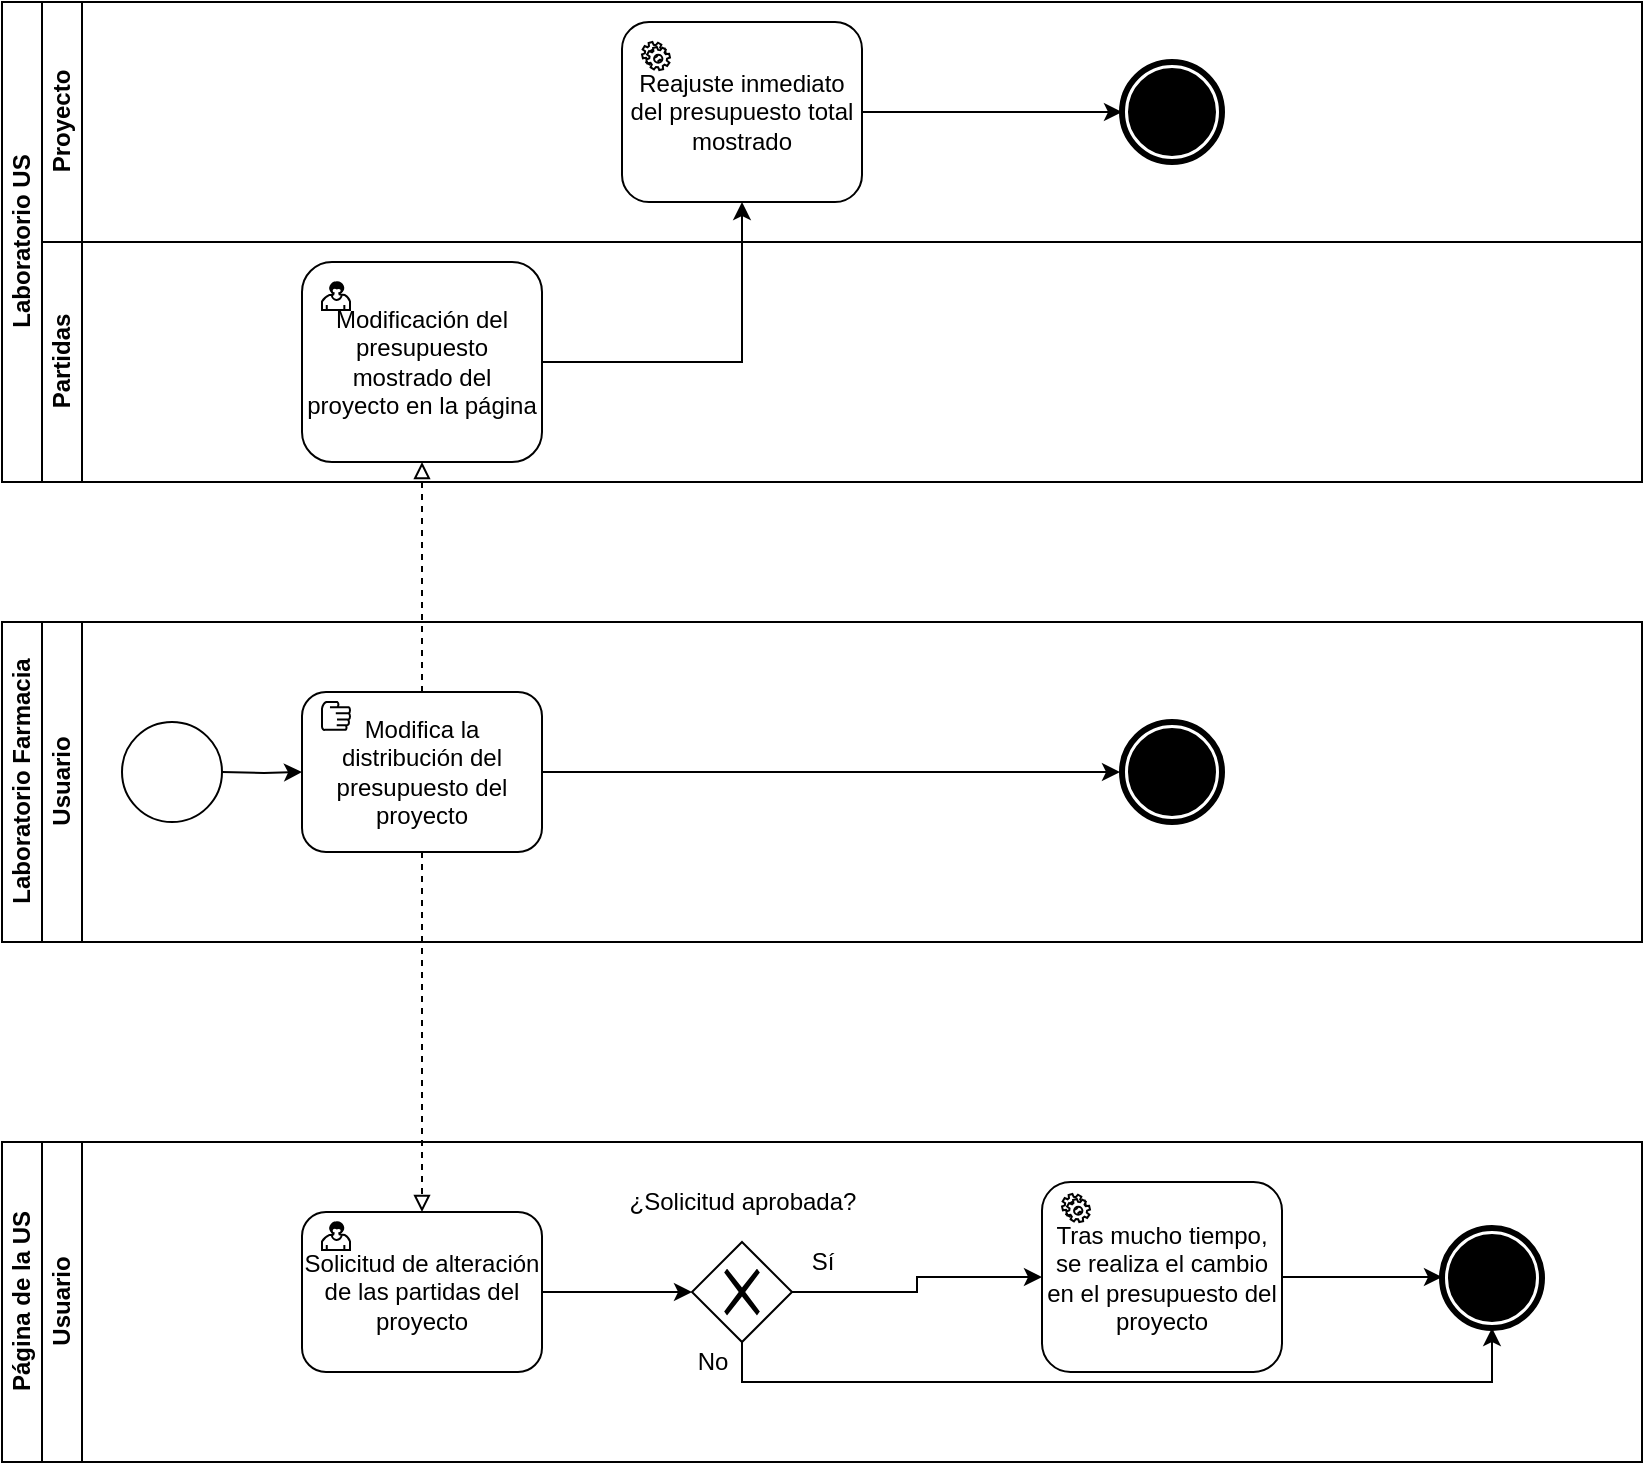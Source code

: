 <mxfile version="13.9.9" type="device"><diagram id="prtHgNgQTEPvFCAcTncT" name="Page-1"><mxGraphModel dx="1129" dy="619" grid="1" gridSize="10" guides="1" tooltips="1" connect="1" arrows="1" fold="1" page="1" pageScale="1" pageWidth="827" pageHeight="1169" math="0" shadow="0"><root><mxCell id="0"/><mxCell id="1" parent="0"/><mxCell id="dNxyNK7c78bLwvsdeMH5-19" value="Laboratorio US" style="swimlane;html=1;childLayout=stackLayout;resizeParent=1;resizeParentMax=0;horizontal=0;startSize=20;horizontalStack=0;" parent="1" vertex="1"><mxGeometry x="120" y="200" width="820" height="240" as="geometry"/></mxCell><mxCell id="dNxyNK7c78bLwvsdeMH5-20" value="Proyecto" style="swimlane;html=1;startSize=20;horizontal=0;" parent="dNxyNK7c78bLwvsdeMH5-19" vertex="1"><mxGeometry x="20" width="800" height="120" as="geometry"/></mxCell><mxCell id="ZoEYF6wlhr2Y97qUQmMQ-42" style="edgeStyle=orthogonalEdgeStyle;rounded=0;orthogonalLoop=1;jettySize=auto;html=1;exitX=1;exitY=0.5;exitDx=0;exitDy=0;entryX=0;entryY=0.5;entryDx=0;entryDy=0;endArrow=classic;endFill=1;" parent="dNxyNK7c78bLwvsdeMH5-20" source="ZoEYF6wlhr2Y97qUQmMQ-38" edge="1"><mxGeometry relative="1" as="geometry"><mxPoint x="540" y="55" as="targetPoint"/></mxGeometry></mxCell><mxCell id="ZoEYF6wlhr2Y97qUQmMQ-38" value="Reajuste inmediato del presupuesto total mostrado" style="shape=ext;rounded=1;html=1;whiteSpace=wrap;" parent="dNxyNK7c78bLwvsdeMH5-20" vertex="1"><mxGeometry x="290" y="10" width="120" height="90" as="geometry"/></mxCell><mxCell id="ZoEYF6wlhr2Y97qUQmMQ-40" value="" style="shape=mxgraph.bpmn.service_task;html=1;outlineConnect=0;" parent="dNxyNK7c78bLwvsdeMH5-20" vertex="1"><mxGeometry x="300" y="20" width="14" height="14" as="geometry"/></mxCell><mxCell id="UahyWmTEdmi24KxHSkN4-4" value="" style="shape=mxgraph.bpmn.shape;html=1;verticalLabelPosition=bottom;labelBackgroundColor=#ffffff;verticalAlign=top;align=center;perimeter=ellipsePerimeter;outlineConnect=0;outline=end;symbol=terminate;" vertex="1" parent="dNxyNK7c78bLwvsdeMH5-20"><mxGeometry x="540" y="30" width="50" height="50" as="geometry"/></mxCell><mxCell id="dNxyNK7c78bLwvsdeMH5-22" value="Partidas" style="swimlane;html=1;startSize=20;horizontal=0;" parent="dNxyNK7c78bLwvsdeMH5-19" vertex="1"><mxGeometry x="20" y="120" width="800" height="120" as="geometry"/></mxCell><mxCell id="ZoEYF6wlhr2Y97qUQmMQ-35" value="Modificación del presupuesto mostrado del proyecto en la página" style="shape=ext;rounded=1;html=1;whiteSpace=wrap;" parent="dNxyNK7c78bLwvsdeMH5-22" vertex="1"><mxGeometry x="130" y="10" width="120" height="100" as="geometry"/></mxCell><mxCell id="ZoEYF6wlhr2Y97qUQmMQ-36" value="" style="shape=mxgraph.bpmn.user_task;html=1;outlineConnect=0;" parent="dNxyNK7c78bLwvsdeMH5-22" vertex="1"><mxGeometry x="140" y="20" width="14" height="14" as="geometry"/></mxCell><mxCell id="ZoEYF6wlhr2Y97qUQmMQ-39" style="edgeStyle=orthogonalEdgeStyle;rounded=0;orthogonalLoop=1;jettySize=auto;html=1;exitX=1;exitY=0.5;exitDx=0;exitDy=0;entryX=0.5;entryY=1;entryDx=0;entryDy=0;endArrow=classic;endFill=1;" parent="dNxyNK7c78bLwvsdeMH5-19" source="ZoEYF6wlhr2Y97qUQmMQ-35" target="ZoEYF6wlhr2Y97qUQmMQ-38" edge="1"><mxGeometry relative="1" as="geometry"/></mxCell><mxCell id="ZoEYF6wlhr2Y97qUQmMQ-1" value="Laboratorio Farmacia" style="swimlane;html=1;childLayout=stackLayout;resizeParent=1;resizeParentMax=0;horizontal=0;startSize=20;horizontalStack=0;" parent="1" vertex="1"><mxGeometry x="120" y="510" width="820" height="160" as="geometry"/></mxCell><mxCell id="ZoEYF6wlhr2Y97qUQmMQ-4" style="edgeStyle=orthogonalEdgeStyle;rounded=0;orthogonalLoop=1;jettySize=auto;html=1;endArrow=classic;endFill=1;" parent="ZoEYF6wlhr2Y97qUQmMQ-1" edge="1"><mxGeometry relative="1" as="geometry"><mxPoint x="300" y="260" as="targetPoint"/></mxGeometry></mxCell><mxCell id="ZoEYF6wlhr2Y97qUQmMQ-5" style="edgeStyle=orthogonalEdgeStyle;rounded=0;orthogonalLoop=1;jettySize=auto;html=1;endArrow=classic;endFill=1;" parent="ZoEYF6wlhr2Y97qUQmMQ-1" edge="1"><mxGeometry relative="1" as="geometry"><Array as="points"><mxPoint x="180" y="340"/><mxPoint x="400" y="340"/></Array><mxPoint x="400" y="310" as="targetPoint"/></mxGeometry></mxCell><mxCell id="ZoEYF6wlhr2Y97qUQmMQ-6" value="Usuario" style="swimlane;html=1;startSize=20;horizontal=0;" parent="ZoEYF6wlhr2Y97qUQmMQ-1" vertex="1"><mxGeometry x="20" width="800" height="160" as="geometry"/></mxCell><mxCell id="ZoEYF6wlhr2Y97qUQmMQ-24" style="edgeStyle=orthogonalEdgeStyle;rounded=0;orthogonalLoop=1;jettySize=auto;html=1;exitX=1;exitY=0.5;exitDx=0;exitDy=0;entryX=0;entryY=0.5;entryDx=0;entryDy=0;" parent="ZoEYF6wlhr2Y97qUQmMQ-6" target="ZoEYF6wlhr2Y97qUQmMQ-22" edge="1"><mxGeometry relative="1" as="geometry"><mxPoint x="90" y="75" as="sourcePoint"/></mxGeometry></mxCell><mxCell id="ZoEYF6wlhr2Y97qUQmMQ-44" style="edgeStyle=orthogonalEdgeStyle;rounded=0;orthogonalLoop=1;jettySize=auto;html=1;exitX=1;exitY=0.5;exitDx=0;exitDy=0;entryX=0;entryY=0.5;entryDx=0;entryDy=0;endArrow=classic;endFill=1;" parent="ZoEYF6wlhr2Y97qUQmMQ-6" source="ZoEYF6wlhr2Y97qUQmMQ-22" edge="1"><mxGeometry relative="1" as="geometry"><mxPoint x="539.0" y="75" as="targetPoint"/></mxGeometry></mxCell><mxCell id="ZoEYF6wlhr2Y97qUQmMQ-22" value="Modifica la distribución del presupuesto del proyecto" style="shape=ext;rounded=1;html=1;whiteSpace=wrap;" parent="ZoEYF6wlhr2Y97qUQmMQ-6" vertex="1"><mxGeometry x="130" y="35" width="120" height="80" as="geometry"/></mxCell><mxCell id="ZoEYF6wlhr2Y97qUQmMQ-23" value="" style="shape=mxgraph.bpmn.manual_task;html=1;outlineConnect=0;" parent="ZoEYF6wlhr2Y97qUQmMQ-6" vertex="1"><mxGeometry x="140" y="40" width="14" height="14" as="geometry"/></mxCell><mxCell id="UahyWmTEdmi24KxHSkN4-1" value="" style="shape=mxgraph.bpmn.shape;html=1;verticalLabelPosition=bottom;labelBackgroundColor=#ffffff;verticalAlign=top;align=center;perimeter=ellipsePerimeter;outlineConnect=0;outline=standard;symbol=general;" vertex="1" parent="ZoEYF6wlhr2Y97qUQmMQ-6"><mxGeometry x="40" y="50" width="50" height="50" as="geometry"/></mxCell><mxCell id="UahyWmTEdmi24KxHSkN4-2" value="" style="shape=mxgraph.bpmn.shape;html=1;verticalLabelPosition=bottom;labelBackgroundColor=#ffffff;verticalAlign=top;align=center;perimeter=ellipsePerimeter;outlineConnect=0;outline=end;symbol=terminate;" vertex="1" parent="ZoEYF6wlhr2Y97qUQmMQ-6"><mxGeometry x="540" y="50" width="50" height="50" as="geometry"/></mxCell><mxCell id="ZoEYF6wlhr2Y97qUQmMQ-37" style="edgeStyle=orthogonalEdgeStyle;rounded=0;orthogonalLoop=1;jettySize=auto;html=1;exitX=0.5;exitY=0;exitDx=0;exitDy=0;entryX=0.5;entryY=1;entryDx=0;entryDy=0;dashed=1;endArrow=block;endFill=0;" parent="1" source="ZoEYF6wlhr2Y97qUQmMQ-22" target="ZoEYF6wlhr2Y97qUQmMQ-35" edge="1"><mxGeometry relative="1" as="geometry"/></mxCell><mxCell id="ZoEYF6wlhr2Y97qUQmMQ-45" value="Página de la US" style="swimlane;html=1;childLayout=stackLayout;resizeParent=1;resizeParentMax=0;horizontal=0;startSize=20;horizontalStack=0;" parent="1" vertex="1"><mxGeometry x="120" y="770" width="820" height="160" as="geometry"/></mxCell><mxCell id="ZoEYF6wlhr2Y97qUQmMQ-46" style="edgeStyle=orthogonalEdgeStyle;rounded=0;orthogonalLoop=1;jettySize=auto;html=1;endArrow=classic;endFill=1;" parent="ZoEYF6wlhr2Y97qUQmMQ-45" edge="1"><mxGeometry relative="1" as="geometry"><mxPoint x="300" y="260" as="targetPoint"/></mxGeometry></mxCell><mxCell id="ZoEYF6wlhr2Y97qUQmMQ-47" style="edgeStyle=orthogonalEdgeStyle;rounded=0;orthogonalLoop=1;jettySize=auto;html=1;endArrow=classic;endFill=1;" parent="ZoEYF6wlhr2Y97qUQmMQ-45" edge="1"><mxGeometry relative="1" as="geometry"><Array as="points"><mxPoint x="180" y="340"/><mxPoint x="400" y="340"/></Array><mxPoint x="400" y="310" as="targetPoint"/></mxGeometry></mxCell><mxCell id="ZoEYF6wlhr2Y97qUQmMQ-48" value="Usuario" style="swimlane;html=1;startSize=20;horizontal=0;" parent="ZoEYF6wlhr2Y97qUQmMQ-45" vertex="1"><mxGeometry x="20" width="800" height="160" as="geometry"/></mxCell><mxCell id="ZoEYF6wlhr2Y97qUQmMQ-61" style="edgeStyle=orthogonalEdgeStyle;rounded=0;orthogonalLoop=1;jettySize=auto;html=1;exitX=1;exitY=0.5;exitDx=0;exitDy=0;entryX=0;entryY=0.5;entryDx=0;entryDy=0;endArrow=classic;endFill=1;" parent="ZoEYF6wlhr2Y97qUQmMQ-48" source="ZoEYF6wlhr2Y97qUQmMQ-52" target="ZoEYF6wlhr2Y97qUQmMQ-60" edge="1"><mxGeometry relative="1" as="geometry"/></mxCell><mxCell id="ZoEYF6wlhr2Y97qUQmMQ-52" value="Solicitud de alteración de las partidas del proyecto" style="shape=ext;rounded=1;html=1;whiteSpace=wrap;" parent="ZoEYF6wlhr2Y97qUQmMQ-48" vertex="1"><mxGeometry x="130" y="35" width="120" height="80" as="geometry"/></mxCell><mxCell id="ZoEYF6wlhr2Y97qUQmMQ-55" value="" style="shape=mxgraph.bpmn.user_task;html=1;outlineConnect=0;" parent="ZoEYF6wlhr2Y97qUQmMQ-48" vertex="1"><mxGeometry x="140" y="40" width="14" height="14" as="geometry"/></mxCell><mxCell id="ZoEYF6wlhr2Y97qUQmMQ-64" style="edgeStyle=orthogonalEdgeStyle;rounded=0;orthogonalLoop=1;jettySize=auto;html=1;exitX=1;exitY=0.5;exitDx=0;exitDy=0;entryX=0;entryY=0.5;entryDx=0;entryDy=0;endArrow=classic;endFill=1;" parent="ZoEYF6wlhr2Y97qUQmMQ-48" source="ZoEYF6wlhr2Y97qUQmMQ-57" edge="1"><mxGeometry relative="1" as="geometry"><mxPoint x="700" y="67.5" as="targetPoint"/></mxGeometry></mxCell><mxCell id="ZoEYF6wlhr2Y97qUQmMQ-57" value="Tras mucho tiempo, se realiza el cambio en el presupuesto del proyecto" style="shape=ext;rounded=1;html=1;whiteSpace=wrap;" parent="ZoEYF6wlhr2Y97qUQmMQ-48" vertex="1"><mxGeometry x="500" y="20" width="120" height="95" as="geometry"/></mxCell><mxCell id="ZoEYF6wlhr2Y97qUQmMQ-59" value="" style="shape=mxgraph.bpmn.service_task;html=1;outlineConnect=0;" parent="ZoEYF6wlhr2Y97qUQmMQ-48" vertex="1"><mxGeometry x="510" y="26" width="14" height="14" as="geometry"/></mxCell><mxCell id="ZoEYF6wlhr2Y97qUQmMQ-62" style="edgeStyle=orthogonalEdgeStyle;rounded=0;orthogonalLoop=1;jettySize=auto;html=1;exitX=1;exitY=0.5;exitDx=0;exitDy=0;endArrow=classic;endFill=1;" parent="ZoEYF6wlhr2Y97qUQmMQ-48" source="ZoEYF6wlhr2Y97qUQmMQ-60" target="ZoEYF6wlhr2Y97qUQmMQ-57" edge="1"><mxGeometry relative="1" as="geometry"/></mxCell><mxCell id="ZoEYF6wlhr2Y97qUQmMQ-63" style="edgeStyle=orthogonalEdgeStyle;rounded=0;orthogonalLoop=1;jettySize=auto;html=1;exitX=0.5;exitY=1;exitDx=0;exitDy=0;entryX=0.5;entryY=1;entryDx=0;entryDy=0;endArrow=classic;endFill=1;" parent="ZoEYF6wlhr2Y97qUQmMQ-48" source="ZoEYF6wlhr2Y97qUQmMQ-60" target="UahyWmTEdmi24KxHSkN4-3" edge="1"><mxGeometry relative="1" as="geometry"><mxPoint x="725" y="92.5" as="targetPoint"/></mxGeometry></mxCell><mxCell id="ZoEYF6wlhr2Y97qUQmMQ-60" value="" style="shape=mxgraph.bpmn.shape;html=1;verticalLabelPosition=bottom;labelBackgroundColor=#ffffff;verticalAlign=top;align=center;perimeter=rhombusPerimeter;background=gateway;outlineConnect=0;outline=none;symbol=exclusiveGw;" parent="ZoEYF6wlhr2Y97qUQmMQ-48" vertex="1"><mxGeometry x="325" y="50" width="50" height="50" as="geometry"/></mxCell><mxCell id="ZoEYF6wlhr2Y97qUQmMQ-65" value="¿Solicitud aprobada?" style="text;html=1;align=center;verticalAlign=middle;resizable=0;points=[];autosize=1;" parent="ZoEYF6wlhr2Y97qUQmMQ-48" vertex="1"><mxGeometry x="285" y="20" width="130" height="20" as="geometry"/></mxCell><mxCell id="ZoEYF6wlhr2Y97qUQmMQ-66" value="Sí" style="text;html=1;align=center;verticalAlign=middle;resizable=0;points=[];autosize=1;" parent="ZoEYF6wlhr2Y97qUQmMQ-48" vertex="1"><mxGeometry x="375" y="50" width="30" height="20" as="geometry"/></mxCell><mxCell id="ZoEYF6wlhr2Y97qUQmMQ-67" value="No" style="text;html=1;align=center;verticalAlign=middle;resizable=0;points=[];autosize=1;" parent="ZoEYF6wlhr2Y97qUQmMQ-48" vertex="1"><mxGeometry x="320" y="100" width="30" height="20" as="geometry"/></mxCell><mxCell id="UahyWmTEdmi24KxHSkN4-3" value="" style="shape=mxgraph.bpmn.shape;html=1;verticalLabelPosition=bottom;labelBackgroundColor=#ffffff;verticalAlign=top;align=center;perimeter=ellipsePerimeter;outlineConnect=0;outline=end;symbol=terminate;" vertex="1" parent="ZoEYF6wlhr2Y97qUQmMQ-48"><mxGeometry x="700" y="43" width="50" height="50" as="geometry"/></mxCell><mxCell id="ZoEYF6wlhr2Y97qUQmMQ-56" style="edgeStyle=orthogonalEdgeStyle;rounded=0;orthogonalLoop=1;jettySize=auto;html=1;exitX=0.5;exitY=1;exitDx=0;exitDy=0;endArrow=block;endFill=0;dashed=1;" parent="1" source="ZoEYF6wlhr2Y97qUQmMQ-22" target="ZoEYF6wlhr2Y97qUQmMQ-52" edge="1"><mxGeometry relative="1" as="geometry"/></mxCell></root></mxGraphModel></diagram></mxfile>
